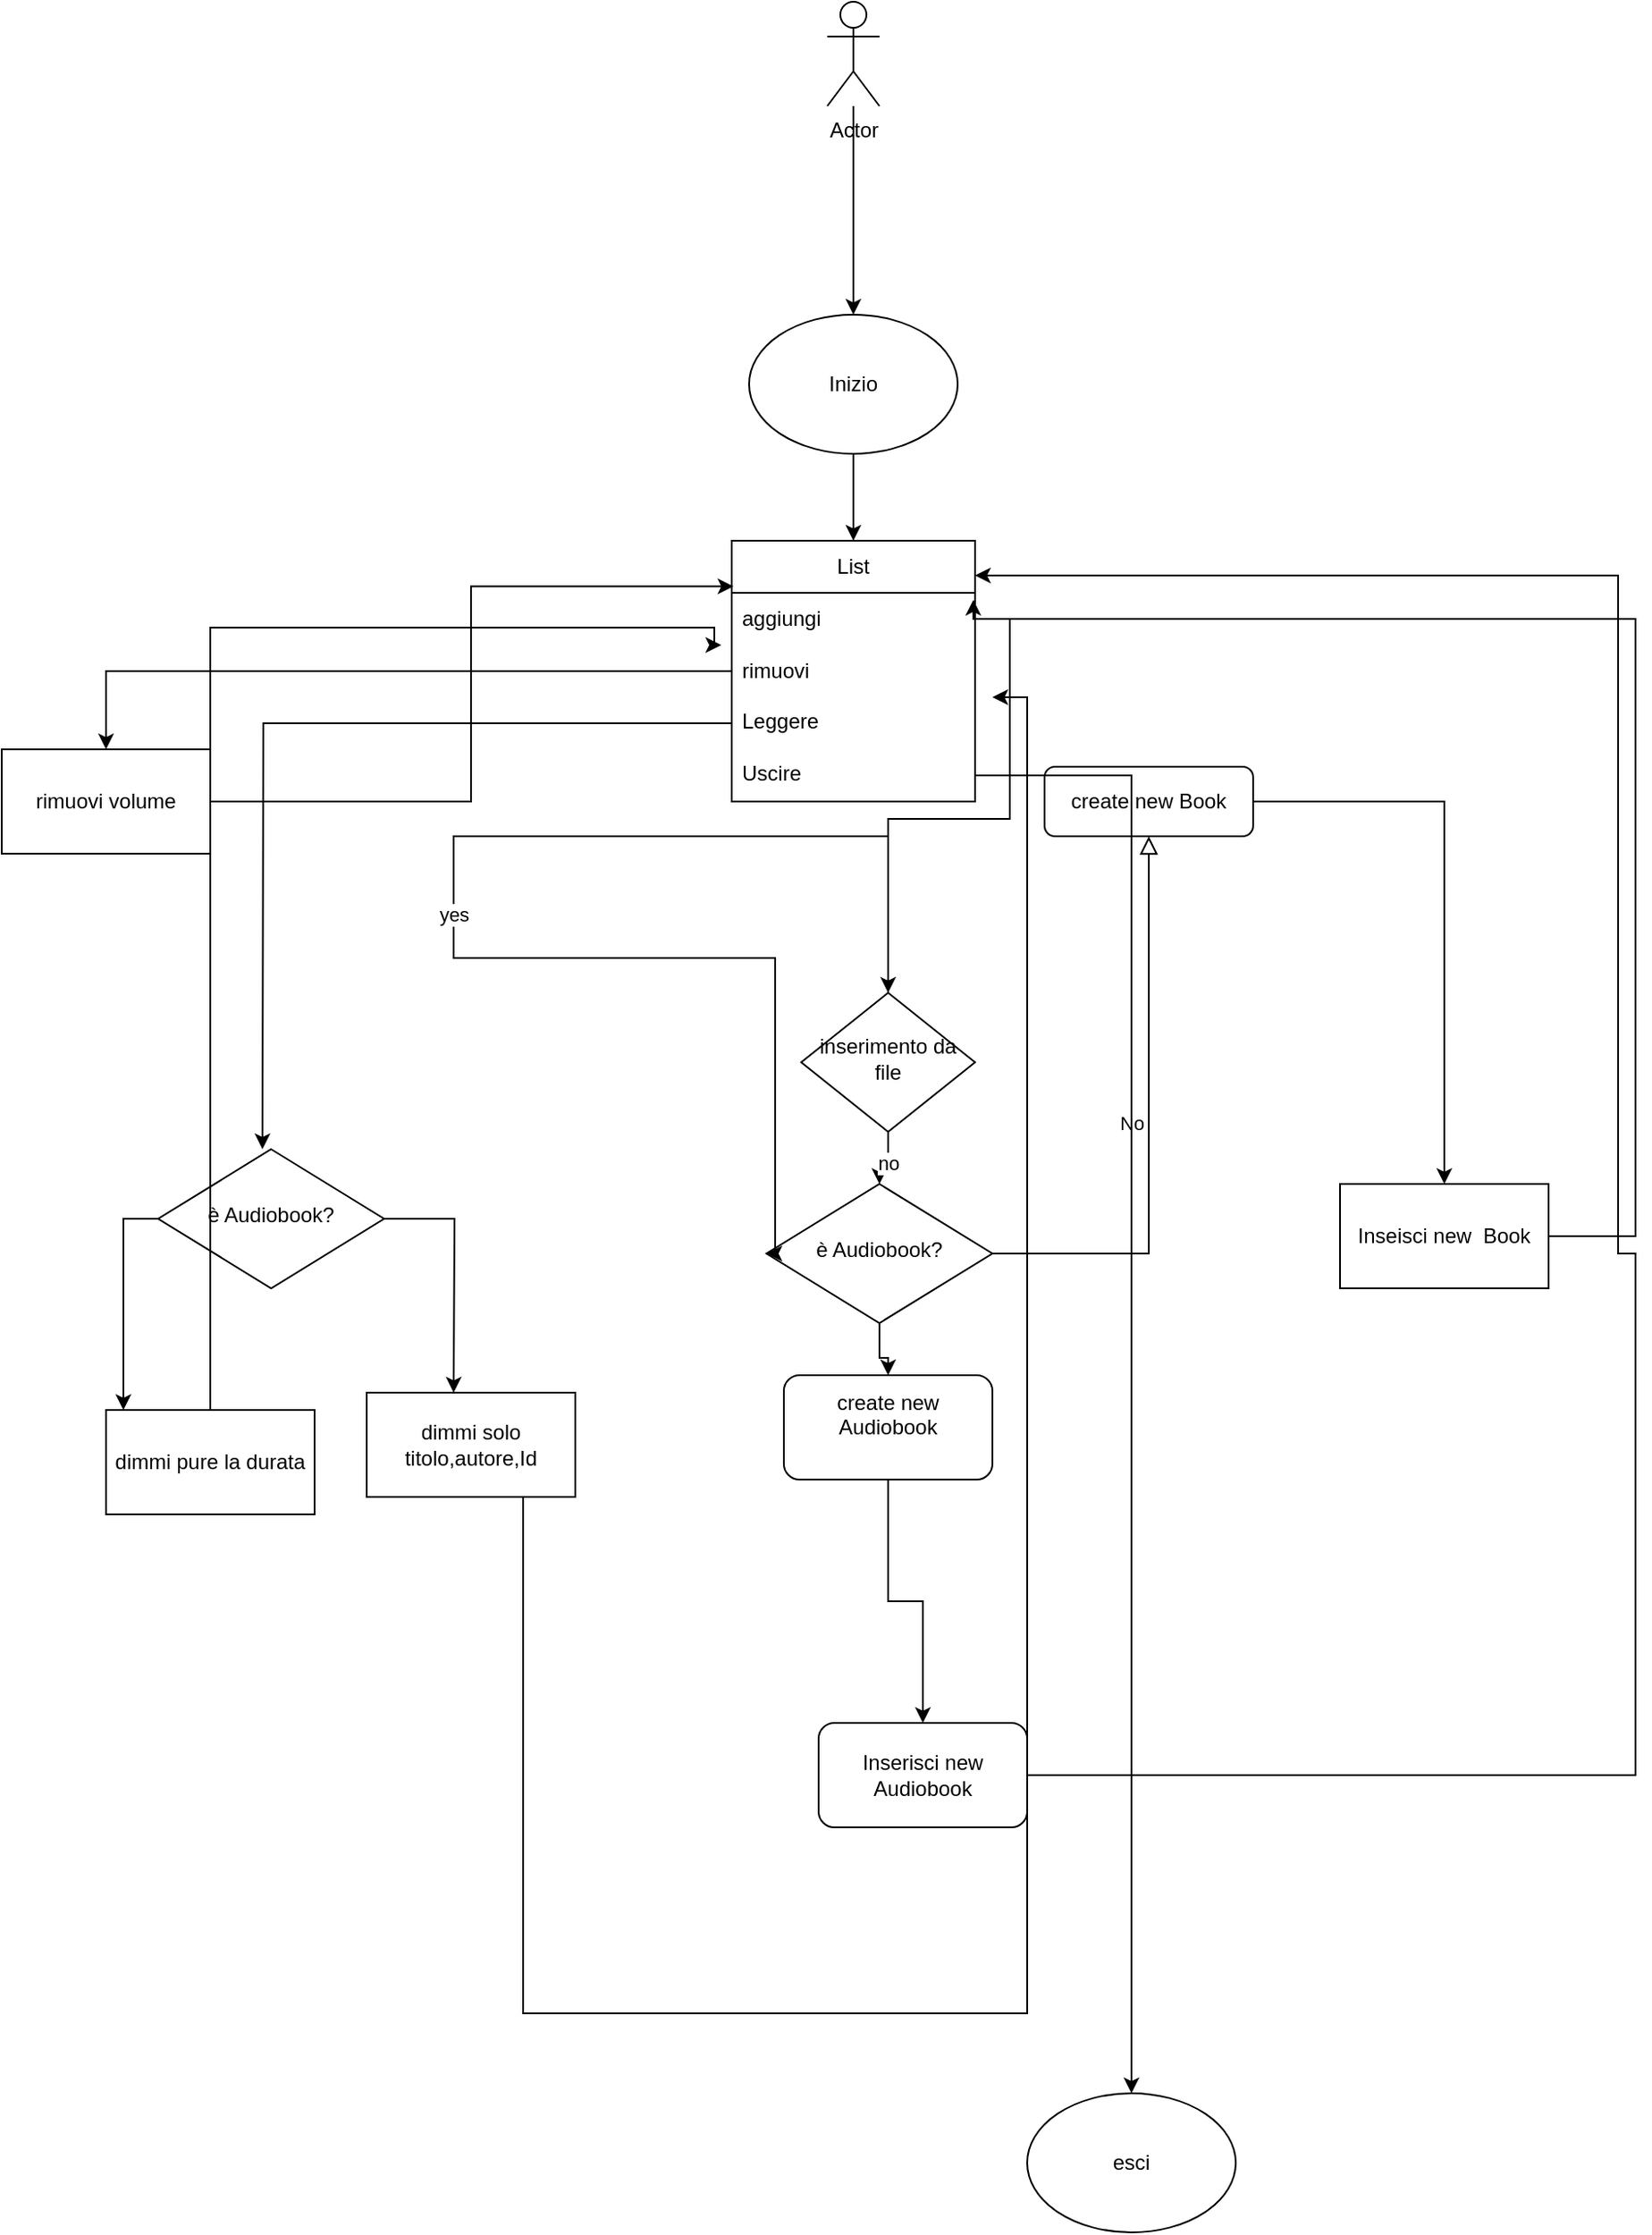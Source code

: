 <mxfile version="24.2.7" type="github">
  <diagram id="C5RBs43oDa-KdzZeNtuy" name="Page-1">
    <mxGraphModel dx="1941" dy="1769" grid="1" gridSize="10" guides="1" tooltips="1" connect="1" arrows="1" fold="1" page="1" pageScale="1" pageWidth="827" pageHeight="1169" math="0" shadow="0">
      <root>
        <mxCell id="WIyWlLk6GJQsqaUBKTNV-0" />
        <mxCell id="WIyWlLk6GJQsqaUBKTNV-1" parent="WIyWlLk6GJQsqaUBKTNV-0" />
        <mxCell id="WIyWlLk6GJQsqaUBKTNV-5" value="No" style="edgeStyle=orthogonalEdgeStyle;rounded=0;html=1;jettySize=auto;orthogonalLoop=1;fontSize=11;endArrow=block;endFill=0;endSize=8;strokeWidth=1;shadow=0;labelBackgroundColor=none;" parent="WIyWlLk6GJQsqaUBKTNV-1" source="WIyWlLk6GJQsqaUBKTNV-6" target="WIyWlLk6GJQsqaUBKTNV-7" edge="1">
          <mxGeometry y="10" relative="1" as="geometry">
            <mxPoint as="offset" />
          </mxGeometry>
        </mxCell>
        <mxCell id="cPglAcdEaWID_TBuZnTD-11" value="" style="edgeStyle=orthogonalEdgeStyle;rounded=0;orthogonalLoop=1;jettySize=auto;html=1;" edge="1" parent="WIyWlLk6GJQsqaUBKTNV-1" source="WIyWlLk6GJQsqaUBKTNV-6" target="cPglAcdEaWID_TBuZnTD-4">
          <mxGeometry relative="1" as="geometry" />
        </mxCell>
        <mxCell id="WIyWlLk6GJQsqaUBKTNV-6" value="è Audiobook?" style="rhombus;whiteSpace=wrap;html=1;shadow=0;fontFamily=Helvetica;fontSize=12;align=center;strokeWidth=1;spacing=6;spacingTop=-4;" parent="WIyWlLk6GJQsqaUBKTNV-1" vertex="1">
          <mxGeometry x="160" y="430" width="130" height="80" as="geometry" />
        </mxCell>
        <mxCell id="cPglAcdEaWID_TBuZnTD-14" style="edgeStyle=orthogonalEdgeStyle;rounded=0;orthogonalLoop=1;jettySize=auto;html=1;" edge="1" parent="WIyWlLk6GJQsqaUBKTNV-1" source="WIyWlLk6GJQsqaUBKTNV-7" target="cPglAcdEaWID_TBuZnTD-12">
          <mxGeometry relative="1" as="geometry" />
        </mxCell>
        <mxCell id="WIyWlLk6GJQsqaUBKTNV-7" value="create new Book" style="rounded=1;whiteSpace=wrap;html=1;fontSize=12;glass=0;strokeWidth=1;shadow=0;" parent="WIyWlLk6GJQsqaUBKTNV-1" vertex="1">
          <mxGeometry x="320" y="190" width="120" height="40" as="geometry" />
        </mxCell>
        <mxCell id="cPglAcdEaWID_TBuZnTD-16" value="" style="edgeStyle=orthogonalEdgeStyle;rounded=0;orthogonalLoop=1;jettySize=auto;html=1;" edge="1" parent="WIyWlLk6GJQsqaUBKTNV-1" source="cPglAcdEaWID_TBuZnTD-4" target="cPglAcdEaWID_TBuZnTD-15">
          <mxGeometry relative="1" as="geometry" />
        </mxCell>
        <mxCell id="cPglAcdEaWID_TBuZnTD-4" value="create new Audiobook&lt;div&gt;&lt;br&gt;&lt;/div&gt;" style="rounded=1;whiteSpace=wrap;html=1;" vertex="1" parent="WIyWlLk6GJQsqaUBKTNV-1">
          <mxGeometry x="170" y="540" width="120" height="60" as="geometry" />
        </mxCell>
        <mxCell id="cPglAcdEaWID_TBuZnTD-8" value="yes" style="edgeStyle=orthogonalEdgeStyle;rounded=0;orthogonalLoop=1;jettySize=auto;html=1;entryX=0;entryY=0.5;entryDx=0;entryDy=0;" edge="1" parent="WIyWlLk6GJQsqaUBKTNV-1" source="cPglAcdEaWID_TBuZnTD-5" target="WIyWlLk6GJQsqaUBKTNV-6">
          <mxGeometry relative="1" as="geometry">
            <mxPoint x="20" y="280" as="targetPoint" />
            <Array as="points">
              <mxPoint x="230" y="230" />
              <mxPoint x="-20" y="230" />
              <mxPoint x="-20" y="300" />
              <mxPoint x="165" y="300" />
              <mxPoint x="165" y="470" />
            </Array>
          </mxGeometry>
        </mxCell>
        <mxCell id="cPglAcdEaWID_TBuZnTD-9" value="no" style="edgeStyle=orthogonalEdgeStyle;rounded=0;orthogonalLoop=1;jettySize=auto;html=1;entryX=0.5;entryY=0;entryDx=0;entryDy=0;" edge="1" parent="WIyWlLk6GJQsqaUBKTNV-1" source="cPglAcdEaWID_TBuZnTD-5" target="WIyWlLk6GJQsqaUBKTNV-6">
          <mxGeometry relative="1" as="geometry" />
        </mxCell>
        <mxCell id="cPglAcdEaWID_TBuZnTD-5" value="inserimento da file" style="rhombus;whiteSpace=wrap;html=1;shadow=0;fontFamily=Helvetica;fontSize=12;align=center;strokeWidth=1;spacing=6;spacingTop=-4;" vertex="1" parent="WIyWlLk6GJQsqaUBKTNV-1">
          <mxGeometry x="180" y="320" width="100" height="80" as="geometry" />
        </mxCell>
        <mxCell id="cPglAcdEaWID_TBuZnTD-12" value="Inseisci new&amp;nbsp; Book" style="rounded=0;whiteSpace=wrap;html=1;" vertex="1" parent="WIyWlLk6GJQsqaUBKTNV-1">
          <mxGeometry x="490" y="430" width="120" height="60" as="geometry" />
        </mxCell>
        <mxCell id="cPglAcdEaWID_TBuZnTD-44" style="edgeStyle=orthogonalEdgeStyle;rounded=0;orthogonalLoop=1;jettySize=auto;html=1;entryX=1;entryY=0.083;entryDx=0;entryDy=0;entryPerimeter=0;" edge="1" parent="WIyWlLk6GJQsqaUBKTNV-1">
          <mxGeometry relative="1" as="geometry">
            <mxPoint x="280" y="79.96" as="targetPoint" />
            <mxPoint x="310" y="770" as="sourcePoint" />
            <Array as="points">
              <mxPoint x="660" y="770" />
              <mxPoint x="660" y="470" />
              <mxPoint x="650" y="470" />
              <mxPoint x="650" y="80" />
            </Array>
          </mxGeometry>
        </mxCell>
        <mxCell id="cPglAcdEaWID_TBuZnTD-15" value="Inserisci new Audiobook" style="rounded=1;whiteSpace=wrap;html=1;" vertex="1" parent="WIyWlLk6GJQsqaUBKTNV-1">
          <mxGeometry x="190" y="740" width="120" height="60" as="geometry" />
        </mxCell>
        <mxCell id="cPglAcdEaWID_TBuZnTD-21" value="" style="edgeStyle=orthogonalEdgeStyle;rounded=0;orthogonalLoop=1;jettySize=auto;html=1;" edge="1" parent="WIyWlLk6GJQsqaUBKTNV-1" target="cPglAcdEaWID_TBuZnTD-17">
          <mxGeometry relative="1" as="geometry">
            <mxPoint x="210" y="50" as="sourcePoint" />
            <mxPoint x="210" y="140" as="targetPoint" />
            <Array as="points">
              <mxPoint x="210" y="10" />
              <mxPoint x="210" y="10" />
            </Array>
          </mxGeometry>
        </mxCell>
        <mxCell id="cPglAcdEaWID_TBuZnTD-17" value="List" style="swimlane;fontStyle=0;childLayout=stackLayout;horizontal=1;startSize=30;horizontalStack=0;resizeParent=1;resizeParentMax=0;resizeLast=0;collapsible=1;marginBottom=0;whiteSpace=wrap;html=1;" vertex="1" parent="WIyWlLk6GJQsqaUBKTNV-1">
          <mxGeometry x="140" y="60" width="140" height="150" as="geometry">
            <mxRectangle x="140" y="60" width="60" height="30" as="alternateBounds" />
          </mxGeometry>
        </mxCell>
        <mxCell id="cPglAcdEaWID_TBuZnTD-18" value="aggiungi&lt;span style=&quot;white-space: pre;&quot;&gt;&#x9;&lt;/span&gt;" style="text;strokeColor=none;fillColor=none;align=left;verticalAlign=middle;spacingLeft=4;spacingRight=4;overflow=hidden;points=[[0,0.5],[1,0.5]];portConstraint=eastwest;rotatable=0;whiteSpace=wrap;html=1;" vertex="1" parent="cPglAcdEaWID_TBuZnTD-17">
          <mxGeometry y="30" width="140" height="30" as="geometry" />
        </mxCell>
        <mxCell id="cPglAcdEaWID_TBuZnTD-23" value="rimuovi" style="text;strokeColor=none;fillColor=none;align=left;verticalAlign=middle;spacingLeft=4;spacingRight=4;overflow=hidden;points=[[0,0.5],[1,0.5]];portConstraint=eastwest;rotatable=0;whiteSpace=wrap;html=1;" vertex="1" parent="cPglAcdEaWID_TBuZnTD-17">
          <mxGeometry y="60" width="140" height="30" as="geometry" />
        </mxCell>
        <mxCell id="cPglAcdEaWID_TBuZnTD-20" value="Leggere" style="text;strokeColor=none;fillColor=none;align=left;verticalAlign=top;spacingLeft=4;spacingRight=4;overflow=hidden;points=[[0,0.5],[1,0.5]];portConstraint=eastwest;rotatable=0;whiteSpace=wrap;html=1;" vertex="1" parent="cPglAcdEaWID_TBuZnTD-17">
          <mxGeometry y="90" width="140" height="30" as="geometry" />
        </mxCell>
        <mxCell id="cPglAcdEaWID_TBuZnTD-60" value="Uscire" style="text;strokeColor=none;fillColor=none;align=left;verticalAlign=top;spacingLeft=4;spacingRight=4;overflow=hidden;points=[[0,0.5],[1,0.5]];portConstraint=eastwest;rotatable=0;whiteSpace=wrap;html=1;" vertex="1" parent="cPglAcdEaWID_TBuZnTD-17">
          <mxGeometry y="120" width="140" height="30" as="geometry" />
        </mxCell>
        <mxCell id="cPglAcdEaWID_TBuZnTD-22" style="edgeStyle=orthogonalEdgeStyle;rounded=0;orthogonalLoop=1;jettySize=auto;html=1;" edge="1" parent="WIyWlLk6GJQsqaUBKTNV-1" source="cPglAcdEaWID_TBuZnTD-18" target="cPglAcdEaWID_TBuZnTD-5">
          <mxGeometry relative="1" as="geometry" />
        </mxCell>
        <mxCell id="cPglAcdEaWID_TBuZnTD-25" value="rimuovi volume" style="rounded=0;whiteSpace=wrap;html=1;" vertex="1" parent="WIyWlLk6GJQsqaUBKTNV-1">
          <mxGeometry x="-280" y="180" width="120" height="60" as="geometry" />
        </mxCell>
        <mxCell id="cPglAcdEaWID_TBuZnTD-24" style="edgeStyle=orthogonalEdgeStyle;rounded=0;orthogonalLoop=1;jettySize=auto;html=1;" edge="1" parent="WIyWlLk6GJQsqaUBKTNV-1" source="cPglAcdEaWID_TBuZnTD-23" target="cPglAcdEaWID_TBuZnTD-25">
          <mxGeometry relative="1" as="geometry">
            <mxPoint x="-220" y="210" as="targetPoint" />
          </mxGeometry>
        </mxCell>
        <mxCell id="cPglAcdEaWID_TBuZnTD-26" style="edgeStyle=orthogonalEdgeStyle;rounded=0;orthogonalLoop=1;jettySize=auto;html=1;" edge="1" parent="WIyWlLk6GJQsqaUBKTNV-1" source="cPglAcdEaWID_TBuZnTD-20">
          <mxGeometry relative="1" as="geometry">
            <mxPoint x="-130" y="410" as="targetPoint" />
          </mxGeometry>
        </mxCell>
        <mxCell id="cPglAcdEaWID_TBuZnTD-29" style="edgeStyle=orthogonalEdgeStyle;rounded=0;orthogonalLoop=1;jettySize=auto;html=1;" edge="1" parent="WIyWlLk6GJQsqaUBKTNV-1" source="cPglAcdEaWID_TBuZnTD-28">
          <mxGeometry relative="1" as="geometry">
            <mxPoint x="-20" y="550" as="targetPoint" />
          </mxGeometry>
        </mxCell>
        <mxCell id="cPglAcdEaWID_TBuZnTD-30" style="edgeStyle=orthogonalEdgeStyle;rounded=0;orthogonalLoop=1;jettySize=auto;html=1;" edge="1" parent="WIyWlLk6GJQsqaUBKTNV-1" source="cPglAcdEaWID_TBuZnTD-28">
          <mxGeometry relative="1" as="geometry">
            <mxPoint x="-210" y="560" as="targetPoint" />
          </mxGeometry>
        </mxCell>
        <mxCell id="cPglAcdEaWID_TBuZnTD-28" value="è Audiobook?" style="rhombus;whiteSpace=wrap;html=1;shadow=0;fontFamily=Helvetica;fontSize=12;align=center;strokeWidth=1;spacing=6;spacingTop=-4;" vertex="1" parent="WIyWlLk6GJQsqaUBKTNV-1">
          <mxGeometry x="-190" y="410" width="130" height="80" as="geometry" />
        </mxCell>
        <mxCell id="cPglAcdEaWID_TBuZnTD-35" value="Inizio" style="ellipse;whiteSpace=wrap;html=1;" vertex="1" parent="WIyWlLk6GJQsqaUBKTNV-1">
          <mxGeometry x="150" y="-70" width="120" height="80" as="geometry" />
        </mxCell>
        <mxCell id="cPglAcdEaWID_TBuZnTD-54" style="edgeStyle=orthogonalEdgeStyle;rounded=0;orthogonalLoop=1;jettySize=auto;html=1;entryX=-0.043;entryY=-0.033;entryDx=0;entryDy=0;entryPerimeter=0;" edge="1" parent="WIyWlLk6GJQsqaUBKTNV-1" source="cPglAcdEaWID_TBuZnTD-39" target="cPglAcdEaWID_TBuZnTD-23">
          <mxGeometry relative="1" as="geometry">
            <mxPoint x="-350" y="680" as="targetPoint" />
            <Array as="points">
              <mxPoint x="-160" y="110" />
              <mxPoint x="130" y="110" />
              <mxPoint x="130" y="120" />
            </Array>
          </mxGeometry>
        </mxCell>
        <mxCell id="cPglAcdEaWID_TBuZnTD-39" value="dimmi pure la durata" style="rounded=0;whiteSpace=wrap;html=1;" vertex="1" parent="WIyWlLk6GJQsqaUBKTNV-1">
          <mxGeometry x="-220" y="560" width="120" height="60" as="geometry" />
        </mxCell>
        <mxCell id="cPglAcdEaWID_TBuZnTD-52" style="edgeStyle=orthogonalEdgeStyle;rounded=0;orthogonalLoop=1;jettySize=auto;html=1;" edge="1" parent="WIyWlLk6GJQsqaUBKTNV-1">
          <mxGeometry relative="1" as="geometry">
            <mxPoint x="20" y="605" as="sourcePoint" />
            <mxPoint x="290" y="150" as="targetPoint" />
            <Array as="points">
              <mxPoint x="20" y="907" />
              <mxPoint x="310" y="907" />
            </Array>
          </mxGeometry>
        </mxCell>
        <mxCell id="cPglAcdEaWID_TBuZnTD-40" value="dimmi solo titolo,autore,Id" style="rounded=0;whiteSpace=wrap;html=1;" vertex="1" parent="WIyWlLk6GJQsqaUBKTNV-1">
          <mxGeometry x="-70" y="550" width="120" height="60" as="geometry" />
        </mxCell>
        <mxCell id="cPglAcdEaWID_TBuZnTD-48" style="edgeStyle=orthogonalEdgeStyle;rounded=0;orthogonalLoop=1;jettySize=auto;html=1;entryX=0.993;entryY=0.133;entryDx=0;entryDy=0;entryPerimeter=0;" edge="1" parent="WIyWlLk6GJQsqaUBKTNV-1" source="cPglAcdEaWID_TBuZnTD-12" target="cPglAcdEaWID_TBuZnTD-18">
          <mxGeometry relative="1" as="geometry">
            <mxPoint x="290" y="105" as="targetPoint" />
            <Array as="points">
              <mxPoint x="660" y="460" />
              <mxPoint x="660" y="105" />
            </Array>
          </mxGeometry>
        </mxCell>
        <mxCell id="cPglAcdEaWID_TBuZnTD-50" style="edgeStyle=orthogonalEdgeStyle;rounded=0;orthogonalLoop=1;jettySize=auto;html=1;entryX=0.5;entryY=0;entryDx=0;entryDy=0;" edge="1" parent="WIyWlLk6GJQsqaUBKTNV-1" source="cPglAcdEaWID_TBuZnTD-49" target="cPglAcdEaWID_TBuZnTD-35">
          <mxGeometry relative="1" as="geometry" />
        </mxCell>
        <mxCell id="cPglAcdEaWID_TBuZnTD-49" value="Actor" style="shape=umlActor;verticalLabelPosition=bottom;verticalAlign=top;html=1;outlineConnect=0;" vertex="1" parent="WIyWlLk6GJQsqaUBKTNV-1">
          <mxGeometry x="195" y="-250" width="30" height="60" as="geometry" />
        </mxCell>
        <mxCell id="cPglAcdEaWID_TBuZnTD-53" style="edgeStyle=orthogonalEdgeStyle;rounded=0;orthogonalLoop=1;jettySize=auto;html=1;entryX=0.007;entryY=0.175;entryDx=0;entryDy=0;entryPerimeter=0;" edge="1" parent="WIyWlLk6GJQsqaUBKTNV-1" source="cPglAcdEaWID_TBuZnTD-25" target="cPglAcdEaWID_TBuZnTD-17">
          <mxGeometry relative="1" as="geometry" />
        </mxCell>
        <mxCell id="cPglAcdEaWID_TBuZnTD-62" value="esci" style="ellipse;whiteSpace=wrap;html=1;" vertex="1" parent="WIyWlLk6GJQsqaUBKTNV-1">
          <mxGeometry x="310" y="953" width="120" height="80" as="geometry" />
        </mxCell>
        <mxCell id="cPglAcdEaWID_TBuZnTD-61" style="edgeStyle=orthogonalEdgeStyle;rounded=0;orthogonalLoop=1;jettySize=auto;html=1;" edge="1" parent="WIyWlLk6GJQsqaUBKTNV-1" source="cPglAcdEaWID_TBuZnTD-60" target="cPglAcdEaWID_TBuZnTD-62">
          <mxGeometry relative="1" as="geometry">
            <mxPoint x="370" y="993" as="targetPoint" />
          </mxGeometry>
        </mxCell>
      </root>
    </mxGraphModel>
  </diagram>
</mxfile>

